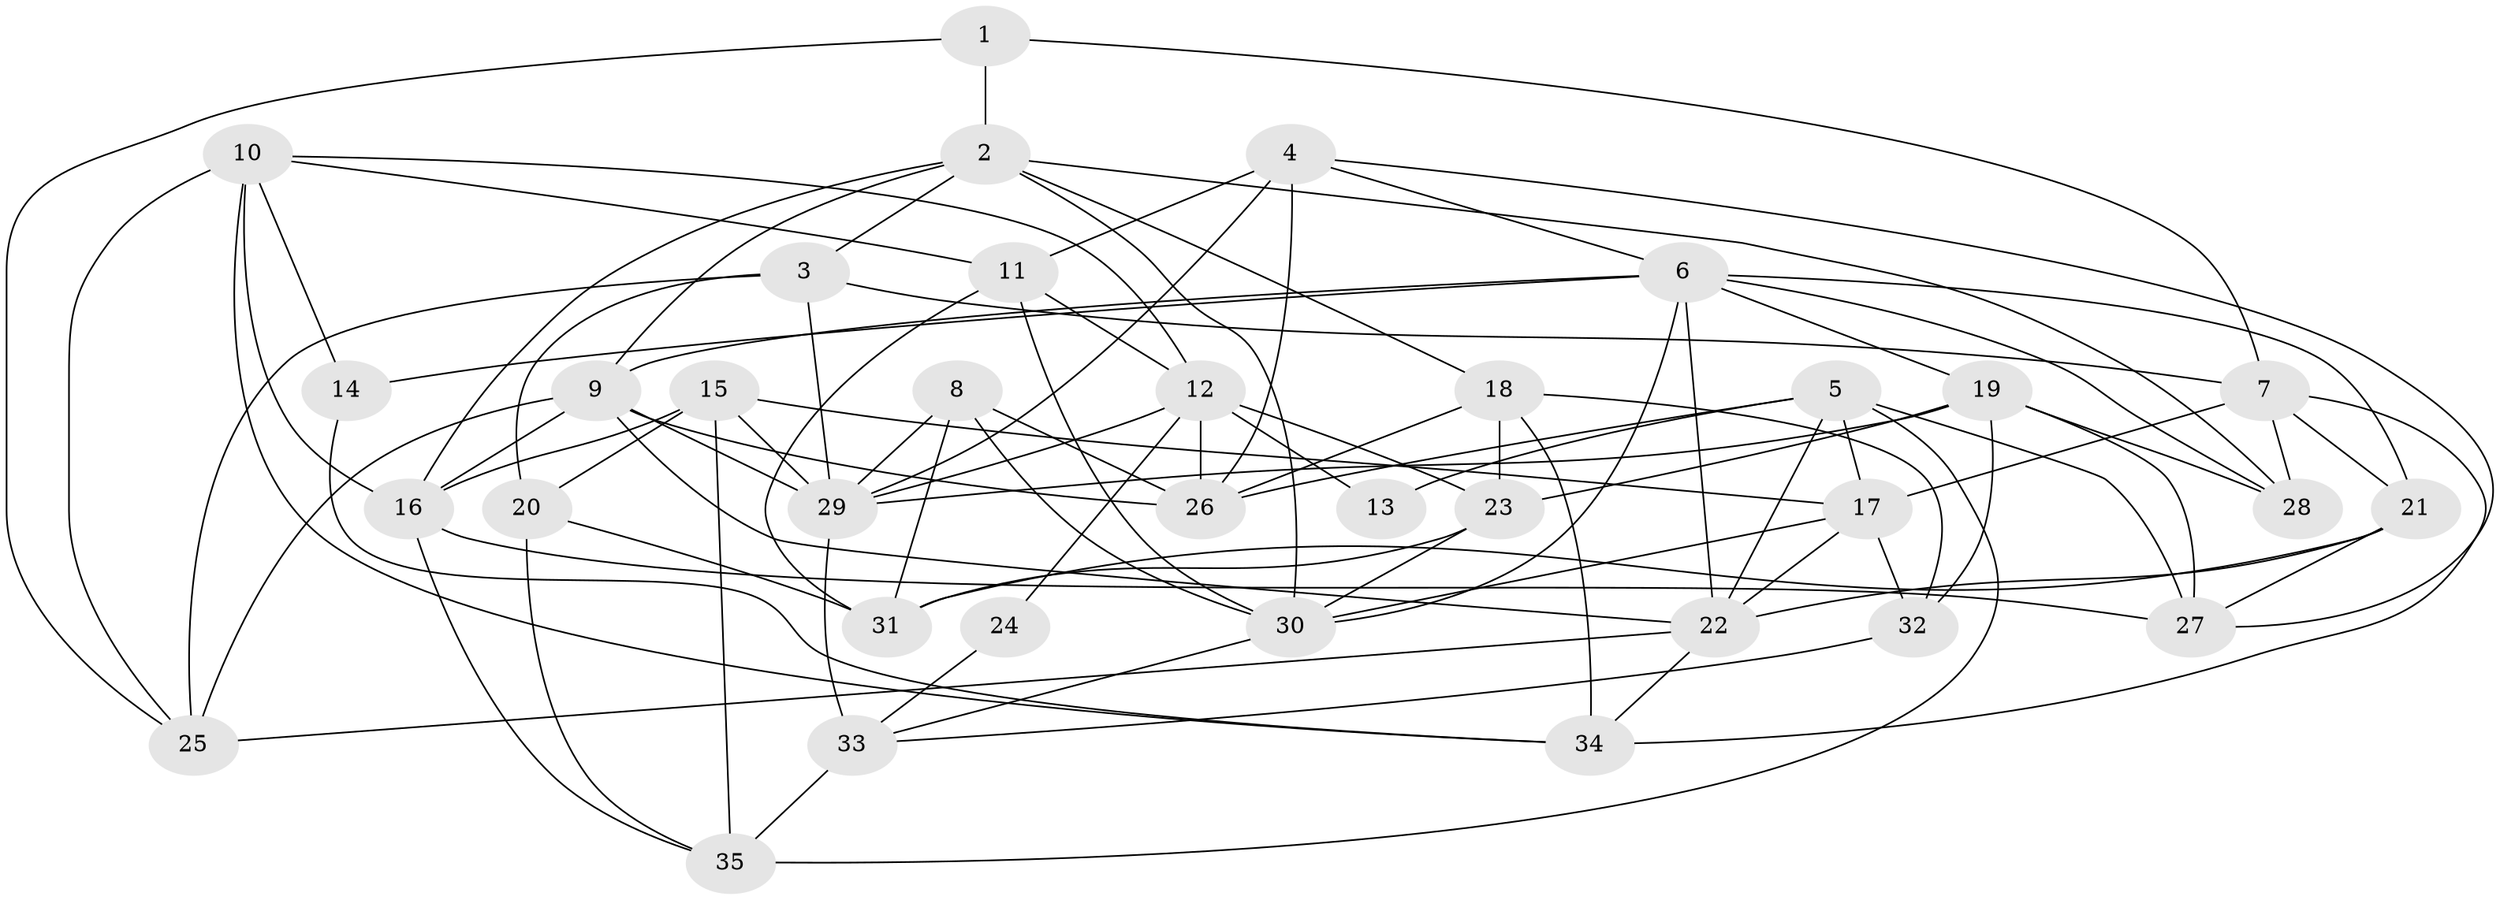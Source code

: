 // original degree distribution, {6: 0.10606060606060606, 5: 0.21212121212121213, 3: 0.30303030303030304, 4: 0.24242424242424243, 2: 0.10606060606060606, 7: 0.030303030303030304}
// Generated by graph-tools (version 1.1) at 2025/50/03/09/25 03:50:11]
// undirected, 35 vertices, 92 edges
graph export_dot {
graph [start="1"]
  node [color=gray90,style=filled];
  1;
  2;
  3;
  4;
  5;
  6;
  7;
  8;
  9;
  10;
  11;
  12;
  13;
  14;
  15;
  16;
  17;
  18;
  19;
  20;
  21;
  22;
  23;
  24;
  25;
  26;
  27;
  28;
  29;
  30;
  31;
  32;
  33;
  34;
  35;
  1 -- 2 [weight=1.0];
  1 -- 7 [weight=1.0];
  1 -- 25 [weight=1.0];
  2 -- 3 [weight=1.0];
  2 -- 9 [weight=1.0];
  2 -- 16 [weight=1.0];
  2 -- 18 [weight=1.0];
  2 -- 28 [weight=1.0];
  2 -- 30 [weight=1.0];
  3 -- 7 [weight=1.0];
  3 -- 20 [weight=1.0];
  3 -- 25 [weight=1.0];
  3 -- 29 [weight=1.0];
  4 -- 6 [weight=1.0];
  4 -- 11 [weight=1.0];
  4 -- 26 [weight=1.0];
  4 -- 27 [weight=1.0];
  4 -- 29 [weight=1.0];
  5 -- 13 [weight=1.0];
  5 -- 17 [weight=1.0];
  5 -- 22 [weight=1.0];
  5 -- 26 [weight=1.0];
  5 -- 27 [weight=1.0];
  5 -- 35 [weight=1.0];
  6 -- 9 [weight=1.0];
  6 -- 14 [weight=1.0];
  6 -- 19 [weight=1.0];
  6 -- 21 [weight=1.0];
  6 -- 22 [weight=1.0];
  6 -- 28 [weight=1.0];
  6 -- 30 [weight=1.0];
  7 -- 17 [weight=1.0];
  7 -- 21 [weight=1.0];
  7 -- 28 [weight=1.0];
  7 -- 34 [weight=1.0];
  8 -- 26 [weight=1.0];
  8 -- 29 [weight=1.0];
  8 -- 30 [weight=1.0];
  8 -- 31 [weight=1.0];
  9 -- 16 [weight=1.0];
  9 -- 22 [weight=1.0];
  9 -- 25 [weight=1.0];
  9 -- 26 [weight=1.0];
  9 -- 29 [weight=2.0];
  10 -- 11 [weight=1.0];
  10 -- 12 [weight=1.0];
  10 -- 14 [weight=1.0];
  10 -- 16 [weight=1.0];
  10 -- 25 [weight=1.0];
  10 -- 34 [weight=1.0];
  11 -- 12 [weight=1.0];
  11 -- 30 [weight=1.0];
  11 -- 31 [weight=1.0];
  12 -- 13 [weight=1.0];
  12 -- 23 [weight=1.0];
  12 -- 24 [weight=1.0];
  12 -- 26 [weight=1.0];
  12 -- 29 [weight=1.0];
  14 -- 34 [weight=1.0];
  15 -- 16 [weight=1.0];
  15 -- 17 [weight=2.0];
  15 -- 20 [weight=1.0];
  15 -- 29 [weight=1.0];
  15 -- 35 [weight=1.0];
  16 -- 27 [weight=2.0];
  16 -- 35 [weight=1.0];
  17 -- 22 [weight=1.0];
  17 -- 30 [weight=1.0];
  17 -- 32 [weight=1.0];
  18 -- 23 [weight=1.0];
  18 -- 26 [weight=1.0];
  18 -- 32 [weight=1.0];
  18 -- 34 [weight=1.0];
  19 -- 23 [weight=1.0];
  19 -- 27 [weight=1.0];
  19 -- 28 [weight=1.0];
  19 -- 29 [weight=1.0];
  19 -- 32 [weight=1.0];
  20 -- 31 [weight=1.0];
  20 -- 35 [weight=1.0];
  21 -- 22 [weight=1.0];
  21 -- 27 [weight=1.0];
  21 -- 31 [weight=1.0];
  22 -- 25 [weight=1.0];
  22 -- 34 [weight=1.0];
  23 -- 30 [weight=1.0];
  23 -- 31 [weight=1.0];
  24 -- 33 [weight=1.0];
  29 -- 33 [weight=1.0];
  30 -- 33 [weight=1.0];
  32 -- 33 [weight=1.0];
  33 -- 35 [weight=2.0];
}
